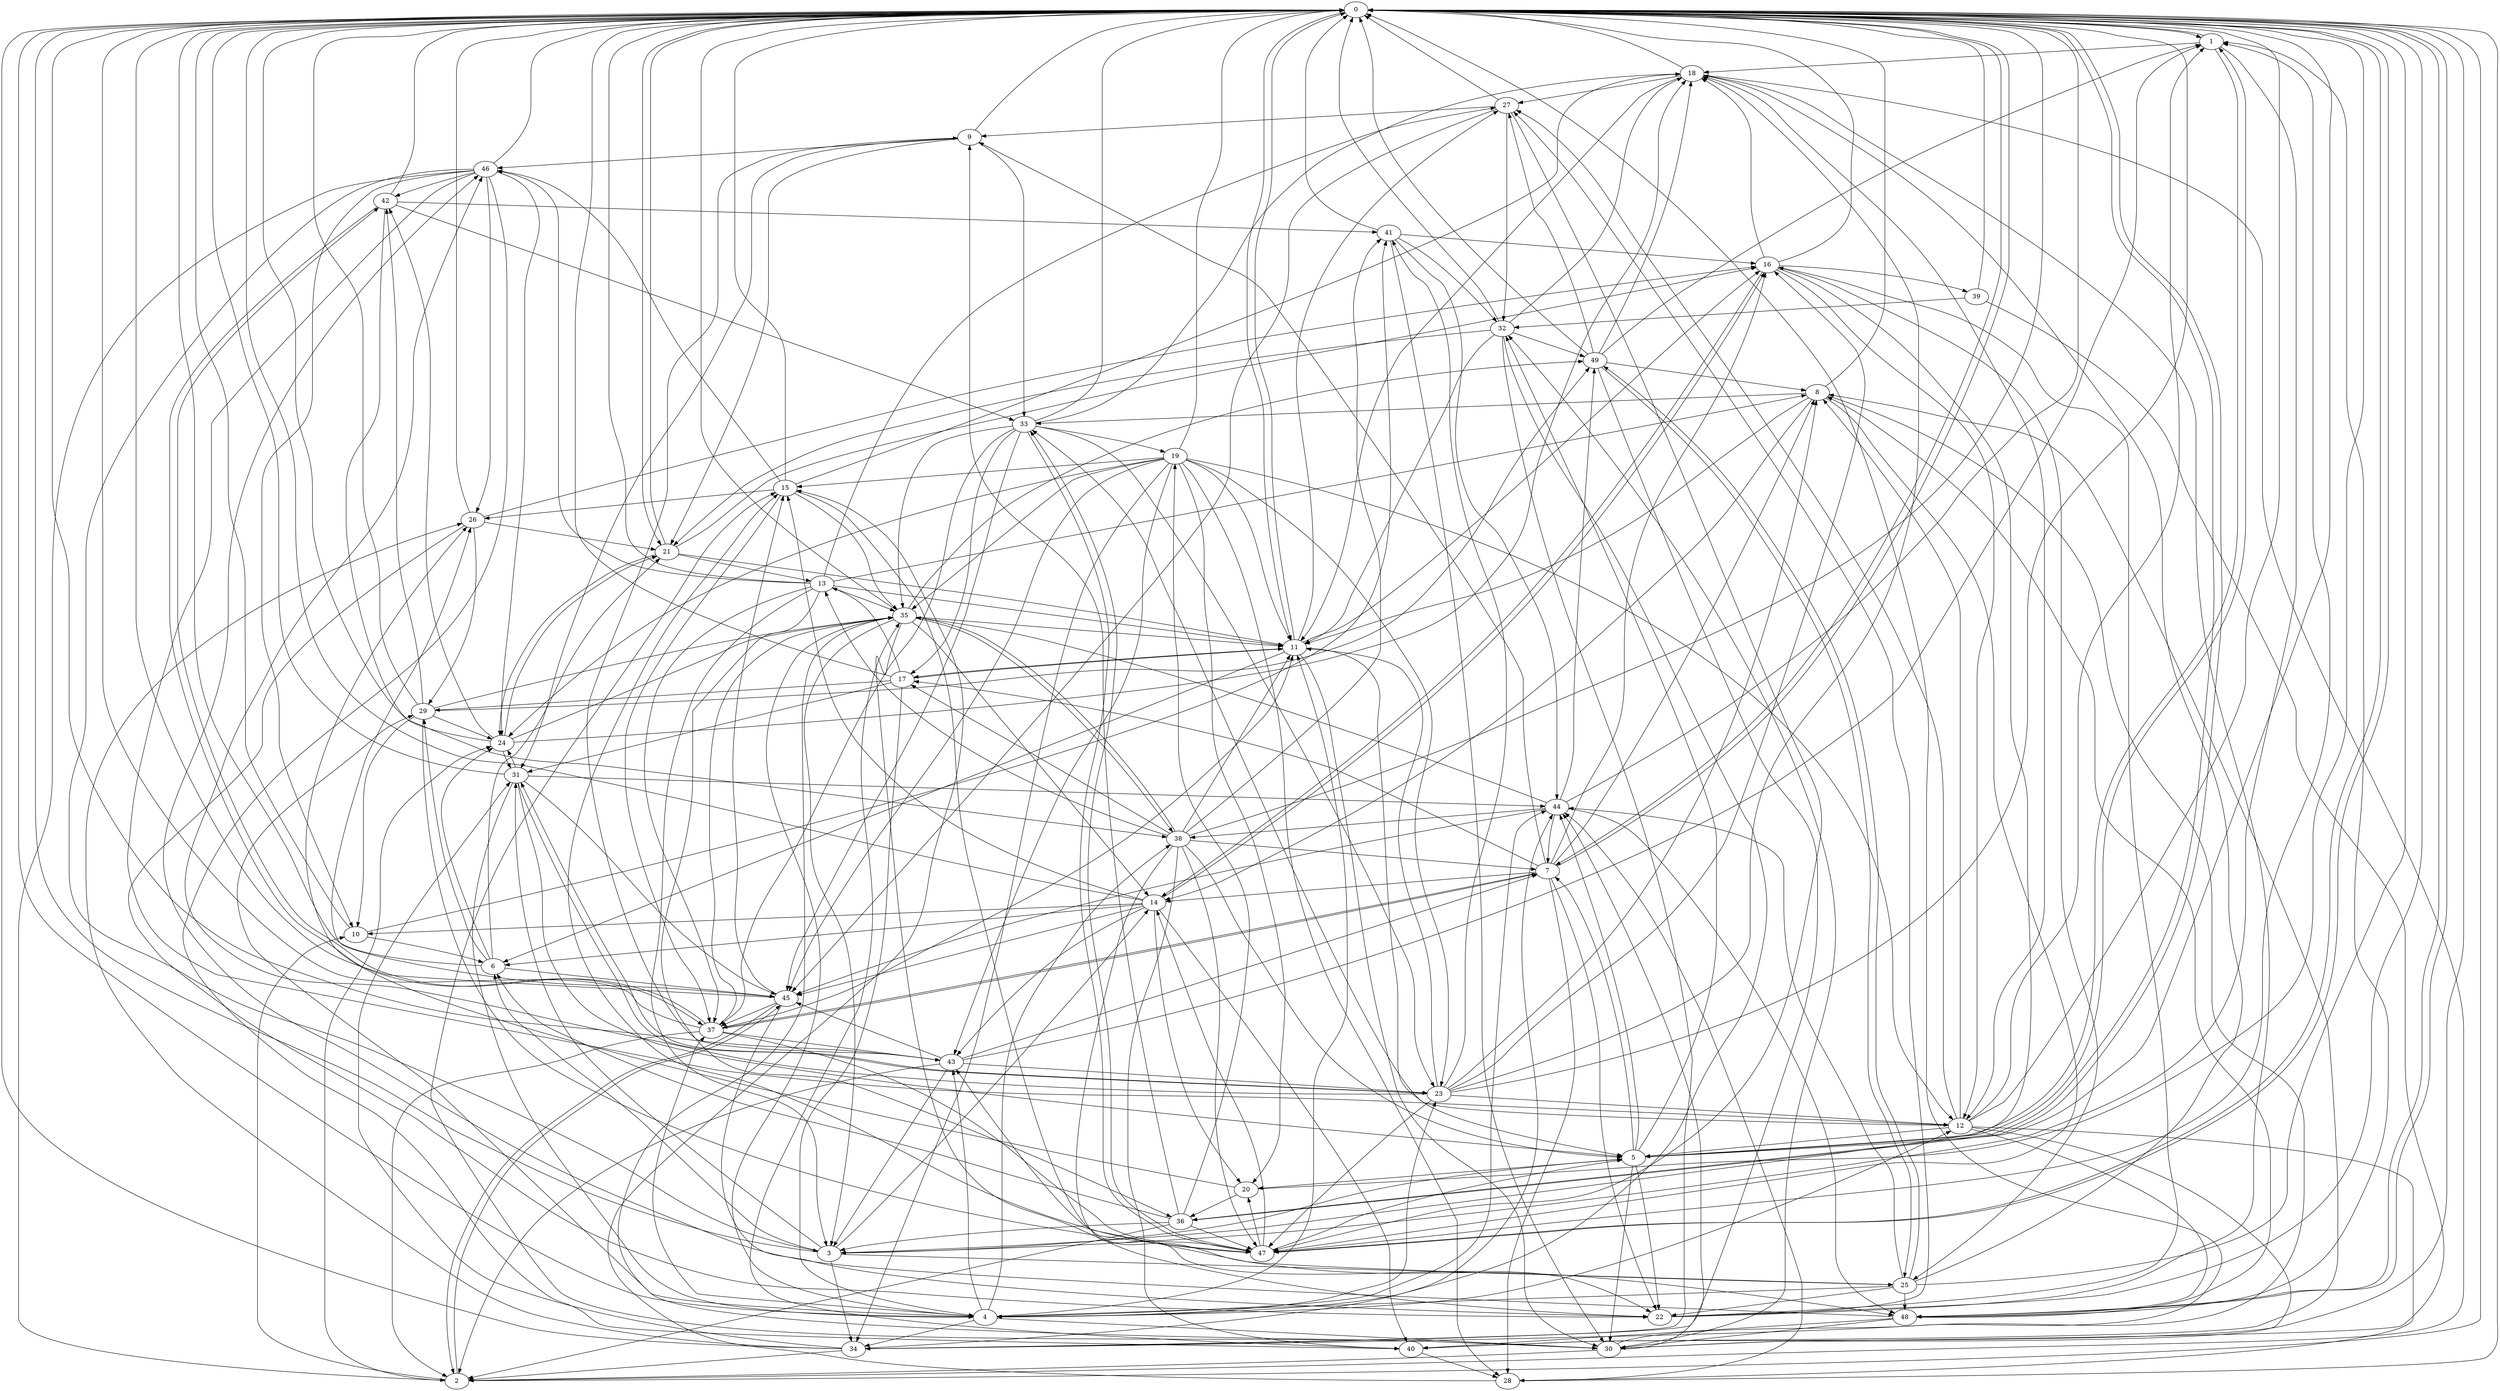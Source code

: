 strict digraph "" {
	0	 [component_delay=3];
	1	 [component_delay=3];
	0 -> 1	 [wire_delay=1];
	7	 [component_delay=3];
	0 -> 7	 [wire_delay=1];
	11	 [component_delay=3];
	0 -> 11	 [wire_delay=1];
	21	 [component_delay=3];
	0 -> 21	 [wire_delay=1];
	36	 [component_delay=3];
	0 -> 36	 [wire_delay=1];
	47	 [component_delay=3];
	0 -> 47	 [wire_delay=1];
	48	 [component_delay=3];
	0 -> 48	 [wire_delay=1];
	1 -> 0	 [wire_delay=1];
	3	 [component_delay=3];
	1 -> 3	 [wire_delay=1];
	5	 [component_delay=3];
	1 -> 5	 [wire_delay=1];
	18	 [component_delay=3];
	1 -> 18	 [wire_delay=1];
	2	 [component_delay=3];
	2 -> 0	 [wire_delay=1];
	10	 [component_delay=3];
	2 -> 10	 [wire_delay=1];
	24	 [component_delay=3];
	2 -> 24	 [wire_delay=1];
	45	 [component_delay=3];
	2 -> 45	 [wire_delay=1];
	3 -> 0	 [wire_delay=1];
	3 -> 5	 [wire_delay=1];
	6	 [component_delay=3];
	3 -> 6	 [wire_delay=1];
	14	 [component_delay=3];
	3 -> 14	 [wire_delay=1];
	25	 [component_delay=3];
	3 -> 25	 [wire_delay=1];
	31	 [component_delay=3];
	3 -> 31	 [wire_delay=1];
	34	 [component_delay=3];
	3 -> 34	 [wire_delay=1];
	4	 [component_delay=3];
	4 -> 0	 [wire_delay=1];
	4 -> 11	 [wire_delay=1];
	12	 [component_delay=3];
	4 -> 12	 [wire_delay=1];
	23	 [component_delay=3];
	4 -> 23	 [wire_delay=1];
	29	 [component_delay=3];
	4 -> 29	 [wire_delay=1];
	30	 [component_delay=3];
	4 -> 30	 [wire_delay=1];
	4 -> 34	 [wire_delay=1];
	37	 [component_delay=3];
	4 -> 37	 [wire_delay=1];
	38	 [component_delay=3];
	4 -> 38	 [wire_delay=1];
	43	 [component_delay=3];
	4 -> 43	 [wire_delay=1];
	44	 [component_delay=3];
	4 -> 44	 [wire_delay=1];
	5 -> 0	 [wire_delay=1];
	5 -> 1	 [wire_delay=1];
	5 -> 7	 [wire_delay=1];
	20	 [component_delay=3];
	5 -> 20	 [wire_delay=1];
	22	 [component_delay=3];
	5 -> 22	 [wire_delay=1];
	5 -> 30	 [wire_delay=1];
	32	 [component_delay=3];
	5 -> 32	 [wire_delay=1];
	5 -> 44	 [wire_delay=1];
	6 -> 0	 [wire_delay=1];
	6 -> 21	 [wire_delay=1];
	6 -> 24	 [wire_delay=1];
	6 -> 29	 [wire_delay=1];
	6 -> 45	 [wire_delay=1];
	7 -> 0	 [wire_delay=1];
	8	 [component_delay=3];
	7 -> 8	 [wire_delay=1];
	9	 [component_delay=3];
	7 -> 9	 [wire_delay=1];
	7 -> 14	 [wire_delay=1];
	16	 [component_delay=3];
	7 -> 16	 [wire_delay=1];
	17	 [component_delay=3];
	7 -> 17	 [wire_delay=1];
	7 -> 22	 [wire_delay=1];
	28	 [component_delay=3];
	7 -> 28	 [wire_delay=1];
	7 -> 37	 [wire_delay=1];
	8 -> 0	 [wire_delay=1];
	8 -> 11	 [wire_delay=1];
	8 -> 14	 [wire_delay=1];
	33	 [component_delay=3];
	8 -> 33	 [wire_delay=1];
	8 -> 34	 [wire_delay=1];
	8 -> 47	 [wire_delay=1];
	9 -> 0	 [wire_delay=1];
	9 -> 21	 [wire_delay=1];
	9 -> 31	 [wire_delay=1];
	9 -> 33	 [wire_delay=1];
	46	 [component_delay=3];
	9 -> 46	 [wire_delay=1];
	10 -> 0	 [wire_delay=1];
	10 -> 6	 [wire_delay=1];
	41	 [component_delay=3];
	10 -> 41	 [wire_delay=1];
	11 -> 0	 [wire_delay=1];
	11 -> 5	 [wire_delay=1];
	11 -> 6	 [wire_delay=1];
	11 -> 16	 [wire_delay=1];
	11 -> 17	 [wire_delay=1];
	27	 [component_delay=3];
	11 -> 27	 [wire_delay=1];
	11 -> 30	 [wire_delay=1];
	12 -> 0	 [wire_delay=1];
	12 -> 1	 [wire_delay=1];
	12 -> 5	 [wire_delay=1];
	12 -> 8	 [wire_delay=1];
	12 -> 27	 [wire_delay=1];
	12 -> 28	 [wire_delay=1];
	12 -> 30	 [wire_delay=1];
	12 -> 33	 [wire_delay=1];
	12 -> 48	 [wire_delay=1];
	13	 [component_delay=3];
	13 -> 0	 [wire_delay=1];
	13 -> 3	 [wire_delay=1];
	13 -> 8	 [wire_delay=1];
	13 -> 11	 [wire_delay=1];
	13 -> 27	 [wire_delay=1];
	35	 [component_delay=3];
	13 -> 35	 [wire_delay=1];
	13 -> 36	 [wire_delay=1];
	13 -> 37	 [wire_delay=1];
	13 -> 46	 [wire_delay=1];
	14 -> 0	 [wire_delay=1];
	14 -> 6	 [wire_delay=1];
	14 -> 10	 [wire_delay=1];
	15	 [component_delay=3];
	14 -> 15	 [wire_delay=1];
	14 -> 16	 [wire_delay=1];
	14 -> 20	 [wire_delay=1];
	40	 [component_delay=3];
	14 -> 40	 [wire_delay=1];
	14 -> 43	 [wire_delay=1];
	14 -> 45	 [wire_delay=1];
	15 -> 0	 [wire_delay=1];
	15 -> 18	 [wire_delay=1];
	26	 [component_delay=3];
	15 -> 26	 [wire_delay=1];
	15 -> 35	 [wire_delay=1];
	15 -> 37	 [wire_delay=1];
	15 -> 46	 [wire_delay=1];
	15 -> 48	 [wire_delay=1];
	16 -> 0	 [wire_delay=1];
	16 -> 3	 [wire_delay=1];
	16 -> 12	 [wire_delay=1];
	16 -> 14	 [wire_delay=1];
	16 -> 18	 [wire_delay=1];
	16 -> 25	 [wire_delay=1];
	39	 [component_delay=3];
	16 -> 39	 [wire_delay=1];
	17 -> 0	 [wire_delay=1];
	17 -> 4	 [wire_delay=1];
	17 -> 11	 [wire_delay=1];
	17 -> 13	 [wire_delay=1];
	17 -> 29	 [wire_delay=1];
	17 -> 31	 [wire_delay=1];
	18 -> 0	 [wire_delay=1];
	18 -> 2	 [wire_delay=1];
	18 -> 11	 [wire_delay=1];
	18 -> 12	 [wire_delay=1];
	18 -> 27	 [wire_delay=1];
	19	 [component_delay=3];
	19 -> 0	 [wire_delay=1];
	19 -> 11	 [wire_delay=1];
	19 -> 12	 [wire_delay=1];
	19 -> 15	 [wire_delay=1];
	19 -> 20	 [wire_delay=1];
	19 -> 23	 [wire_delay=1];
	19 -> 24	 [wire_delay=1];
	19 -> 28	 [wire_delay=1];
	19 -> 34	 [wire_delay=1];
	19 -> 35	 [wire_delay=1];
	19 -> 43	 [wire_delay=1];
	19 -> 45	 [wire_delay=1];
	20 -> 0	 [wire_delay=1];
	20 -> 26	 [wire_delay=1];
	20 -> 36	 [wire_delay=1];
	21 -> 0	 [wire_delay=1];
	21 -> 11	 [wire_delay=1];
	21 -> 13	 [wire_delay=1];
	21 -> 16	 [wire_delay=1];
	21 -> 24	 [wire_delay=1];
	22 -> 0	 [wire_delay=1];
	22 -> 16	 [wire_delay=1];
	22 -> 18	 [wire_delay=1];
	22 -> 27	 [wire_delay=1];
	23 -> 0	 [wire_delay=1];
	23 -> 8	 [wire_delay=1];
	23 -> 11	 [wire_delay=1];
	23 -> 12	 [wire_delay=1];
	23 -> 16	 [wire_delay=1];
	23 -> 18	 [wire_delay=1];
	23 -> 31	 [wire_delay=1];
	23 -> 41	 [wire_delay=1];
	23 -> 46	 [wire_delay=1];
	23 -> 47	 [wire_delay=1];
	24 -> 0	 [wire_delay=1];
	24 -> 18	 [wire_delay=1];
	24 -> 21	 [wire_delay=1];
	24 -> 31	 [wire_delay=1];
	24 -> 35	 [wire_delay=1];
	42	 [component_delay=3];
	24 -> 42	 [wire_delay=1];
	25 -> 0	 [wire_delay=1];
	25 -> 4	 [wire_delay=1];
	25 -> 18	 [wire_delay=1];
	25 -> 22	 [wire_delay=1];
	25 -> 43	 [wire_delay=1];
	25 -> 44	 [wire_delay=1];
	25 -> 48	 [wire_delay=1];
	49	 [component_delay=3];
	25 -> 49	 [wire_delay=1];
	26 -> 0	 [wire_delay=1];
	26 -> 16	 [wire_delay=1];
	26 -> 21	 [wire_delay=1];
	26 -> 22	 [wire_delay=1];
	26 -> 29	 [wire_delay=1];
	27 -> 0	 [wire_delay=1];
	27 -> 9	 [wire_delay=1];
	27 -> 32	 [wire_delay=1];
	27 -> 45	 [wire_delay=1];
	27 -> 47	 [wire_delay=1];
	28 -> 0	 [wire_delay=1];
	28 -> 15	 [wire_delay=1];
	28 -> 44	 [wire_delay=1];
	29 -> 0	 [wire_delay=1];
	29 -> 10	 [wire_delay=1];
	29 -> 24	 [wire_delay=1];
	29 -> 35	 [wire_delay=1];
	29 -> 42	 [wire_delay=1];
	29 -> 47	 [wire_delay=1];
	29 -> 49	 [wire_delay=1];
	30 -> 0	 [wire_delay=1];
	30 -> 2	 [wire_delay=1];
	30 -> 15	 [wire_delay=1];
	30 -> 32	 [wire_delay=1];
	30 -> 44	 [wire_delay=1];
	31 -> 0	 [wire_delay=1];
	31 -> 4	 [wire_delay=1];
	31 -> 5	 [wire_delay=1];
	31 -> 23	 [wire_delay=1];
	31 -> 24	 [wire_delay=1];
	31 -> 44	 [wire_delay=1];
	31 -> 45	 [wire_delay=1];
	32 -> 0	 [wire_delay=1];
	32 -> 4	 [wire_delay=1];
	32 -> 11	 [wire_delay=1];
	32 -> 18	 [wire_delay=1];
	32 -> 21	 [wire_delay=1];
	32 -> 34	 [wire_delay=1];
	32 -> 49	 [wire_delay=1];
	33 -> 0	 [wire_delay=1];
	33 -> 17	 [wire_delay=1];
	33 -> 18	 [wire_delay=1];
	33 -> 19	 [wire_delay=1];
	33 -> 23	 [wire_delay=1];
	33 -> 35	 [wire_delay=1];
	33 -> 37	 [wire_delay=1];
	33 -> 45	 [wire_delay=1];
	33 -> 47	 [wire_delay=1];
	34 -> 0	 [wire_delay=1];
	34 -> 2	 [wire_delay=1];
	34 -> 26	 [wire_delay=1];
	34 -> 31	 [wire_delay=1];
	34 -> 44	 [wire_delay=1];
	35 -> 0	 [wire_delay=1];
	35 -> 3	 [wire_delay=1];
	35 -> 4	 [wire_delay=1];
	35 -> 11	 [wire_delay=1];
	35 -> 14	 [wire_delay=1];
	35 -> 22	 [wire_delay=1];
	35 -> 30	 [wire_delay=1];
	35 -> 38	 [wire_delay=1];
	35 -> 49	 [wire_delay=1];
	36 -> 0	 [wire_delay=1];
	36 -> 2	 [wire_delay=1];
	36 -> 3	 [wire_delay=1];
	36 -> 6	 [wire_delay=1];
	36 -> 9	 [wire_delay=1];
	36 -> 19	 [wire_delay=1];
	36 -> 47	 [wire_delay=1];
	37 -> 0	 [wire_delay=1];
	37 -> 2	 [wire_delay=1];
	37 -> 7	 [wire_delay=1];
	37 -> 11	 [wire_delay=1];
	37 -> 35	 [wire_delay=1];
	37 -> 42	 [wire_delay=1];
	37 -> 43	 [wire_delay=1];
	37 -> 47	 [wire_delay=1];
	38 -> 0	 [wire_delay=1];
	38 -> 5	 [wire_delay=1];
	38 -> 7	 [wire_delay=1];
	38 -> 11	 [wire_delay=1];
	38 -> 13	 [wire_delay=1];
	38 -> 17	 [wire_delay=1];
	38 -> 22	 [wire_delay=1];
	38 -> 35	 [wire_delay=1];
	38 -> 40	 [wire_delay=1];
	38 -> 41	 [wire_delay=1];
	38 -> 47	 [wire_delay=1];
	39 -> 0	 [wire_delay=1];
	39 -> 30	 [wire_delay=1];
	39 -> 32	 [wire_delay=1];
	40 -> 0	 [wire_delay=1];
	40 -> 8	 [wire_delay=1];
	40 -> 28	 [wire_delay=1];
	40 -> 35	 [wire_delay=1];
	41 -> 0	 [wire_delay=1];
	41 -> 16	 [wire_delay=1];
	41 -> 30	 [wire_delay=1];
	41 -> 32	 [wire_delay=1];
	41 -> 44	 [wire_delay=1];
	42 -> 0	 [wire_delay=1];
	42 -> 33	 [wire_delay=1];
	42 -> 37	 [wire_delay=1];
	42 -> 38	 [wire_delay=1];
	42 -> 41	 [wire_delay=1];
	43 -> 0	 [wire_delay=1];
	43 -> 1	 [wire_delay=1];
	43 -> 2	 [wire_delay=1];
	43 -> 3	 [wire_delay=1];
	43 -> 7	 [wire_delay=1];
	43 -> 9	 [wire_delay=1];
	43 -> 23	 [wire_delay=1];
	43 -> 45	 [wire_delay=1];
	44 -> 0	 [wire_delay=1];
	44 -> 7	 [wire_delay=1];
	44 -> 35	 [wire_delay=1];
	44 -> 38	 [wire_delay=1];
	44 -> 45	 [wire_delay=1];
	44 -> 48	 [wire_delay=1];
	44 -> 49	 [wire_delay=1];
	45 -> 0	 [wire_delay=1];
	45 -> 2	 [wire_delay=1];
	45 -> 15	 [wire_delay=1];
	45 -> 22	 [wire_delay=1];
	45 -> 26	 [wire_delay=1];
	45 -> 37	 [wire_delay=1];
	46 -> 0	 [wire_delay=1];
	46 -> 2	 [wire_delay=1];
	46 -> 3	 [wire_delay=1];
	46 -> 10	 [wire_delay=1];
	46 -> 12	 [wire_delay=1];
	46 -> 24	 [wire_delay=1];
	46 -> 26	 [wire_delay=1];
	46 -> 40	 [wire_delay=1];
	46 -> 42	 [wire_delay=1];
	47 -> 0	 [wire_delay=1];
	47 -> 1	 [wire_delay=1];
	47 -> 5	 [wire_delay=1];
	47 -> 14	 [wire_delay=1];
	47 -> 15	 [wire_delay=1];
	47 -> 20	 [wire_delay=1];
	47 -> 33	 [wire_delay=1];
	48 -> 0	 [wire_delay=1];
	48 -> 1	 [wire_delay=1];
	48 -> 8	 [wire_delay=1];
	48 -> 30	 [wire_delay=1];
	48 -> 40	 [wire_delay=1];
	48 -> 46	 [wire_delay=1];
	49 -> 0	 [wire_delay=1];
	49 -> 1	 [wire_delay=1];
	49 -> 8	 [wire_delay=1];
	49 -> 18	 [wire_delay=1];
	49 -> 25	 [wire_delay=1];
	49 -> 27	 [wire_delay=1];
	49 -> 34	 [wire_delay=1];
}
